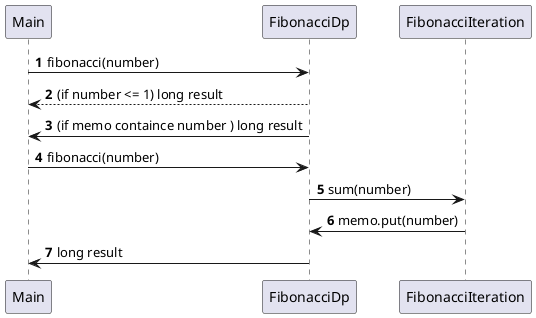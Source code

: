 @startuml
'https://plantuml.com/sequence-diagram

autonumber

Main -> FibonacciDp: fibonacci(number)
FibonacciDp --> Main: (if number <= 1) long result

FibonacciDp -> Main: (if memo containce number ) long result

Main -> FibonacciDp:fibonacci(number)
FibonacciDp ->FibonacciIteration:sum(number)
FibonacciIteration ->FibonacciDp:memo.put(number)
FibonacciDp -> Main: long result
@enduml